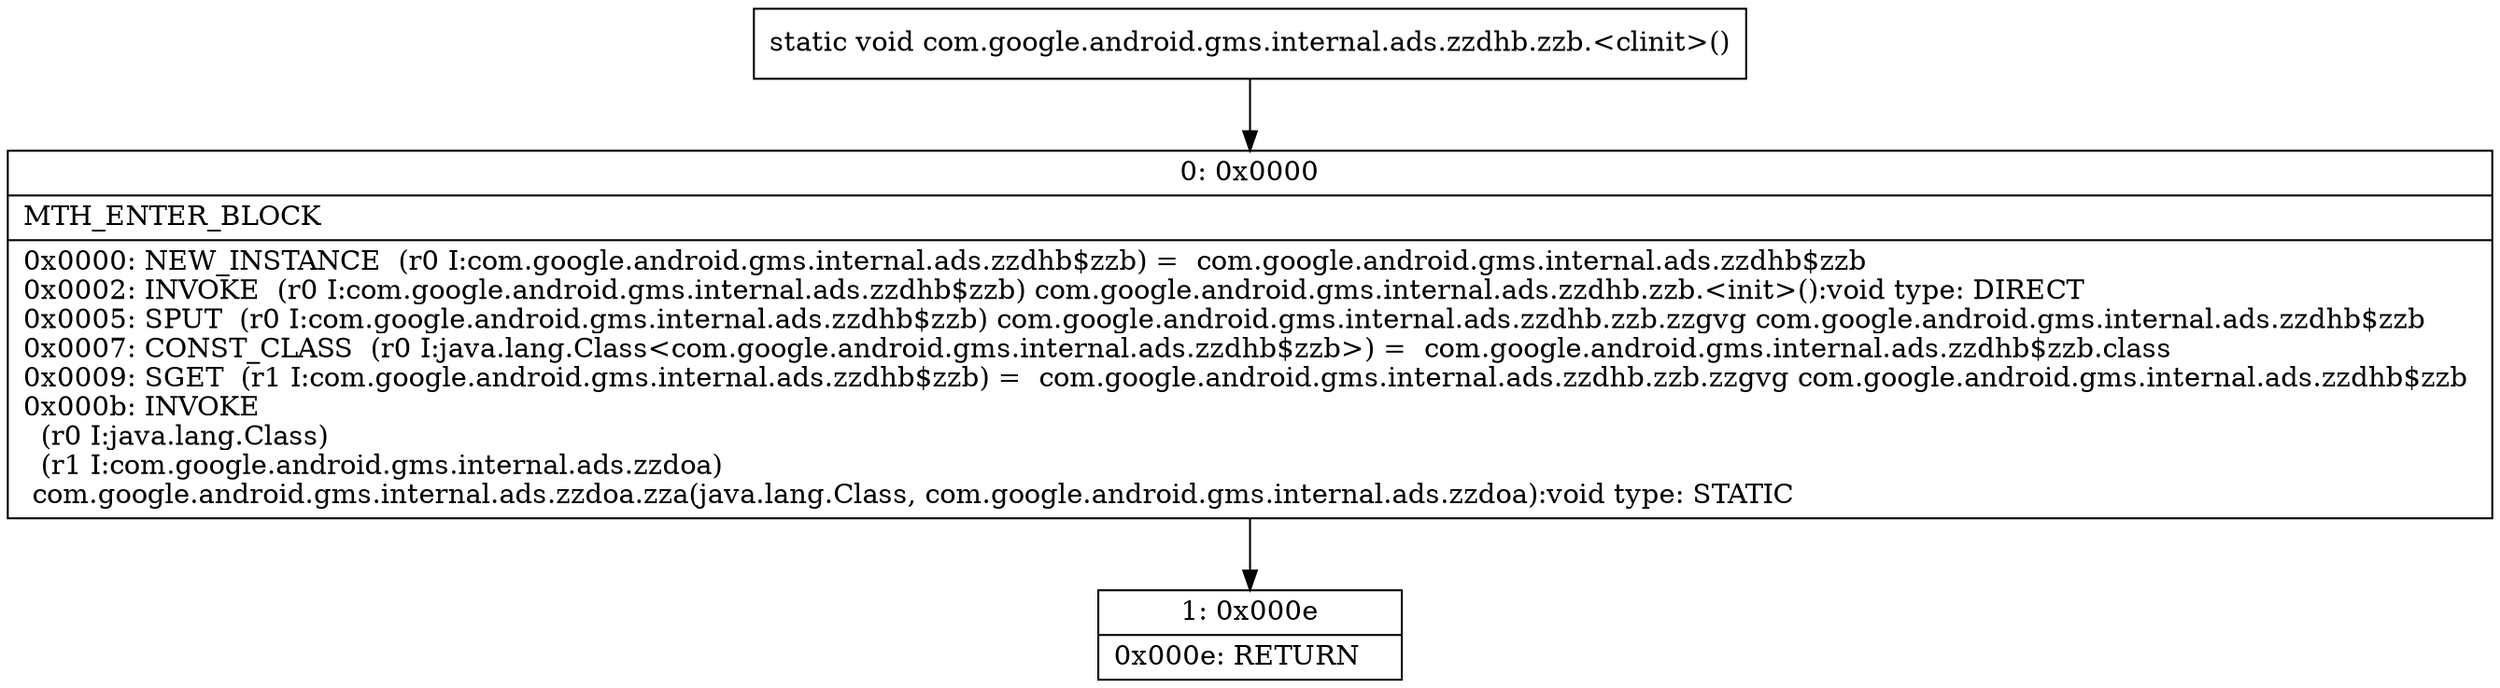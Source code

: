 digraph "CFG forcom.google.android.gms.internal.ads.zzdhb.zzb.\<clinit\>()V" {
Node_0 [shape=record,label="{0\:\ 0x0000|MTH_ENTER_BLOCK\l|0x0000: NEW_INSTANCE  (r0 I:com.google.android.gms.internal.ads.zzdhb$zzb) =  com.google.android.gms.internal.ads.zzdhb$zzb \l0x0002: INVOKE  (r0 I:com.google.android.gms.internal.ads.zzdhb$zzb) com.google.android.gms.internal.ads.zzdhb.zzb.\<init\>():void type: DIRECT \l0x0005: SPUT  (r0 I:com.google.android.gms.internal.ads.zzdhb$zzb) com.google.android.gms.internal.ads.zzdhb.zzb.zzgvg com.google.android.gms.internal.ads.zzdhb$zzb \l0x0007: CONST_CLASS  (r0 I:java.lang.Class\<com.google.android.gms.internal.ads.zzdhb$zzb\>) =  com.google.android.gms.internal.ads.zzdhb$zzb.class \l0x0009: SGET  (r1 I:com.google.android.gms.internal.ads.zzdhb$zzb) =  com.google.android.gms.internal.ads.zzdhb.zzb.zzgvg com.google.android.gms.internal.ads.zzdhb$zzb \l0x000b: INVOKE  \l  (r0 I:java.lang.Class)\l  (r1 I:com.google.android.gms.internal.ads.zzdoa)\l com.google.android.gms.internal.ads.zzdoa.zza(java.lang.Class, com.google.android.gms.internal.ads.zzdoa):void type: STATIC \l}"];
Node_1 [shape=record,label="{1\:\ 0x000e|0x000e: RETURN   \l}"];
MethodNode[shape=record,label="{static void com.google.android.gms.internal.ads.zzdhb.zzb.\<clinit\>() }"];
MethodNode -> Node_0;
Node_0 -> Node_1;
}

